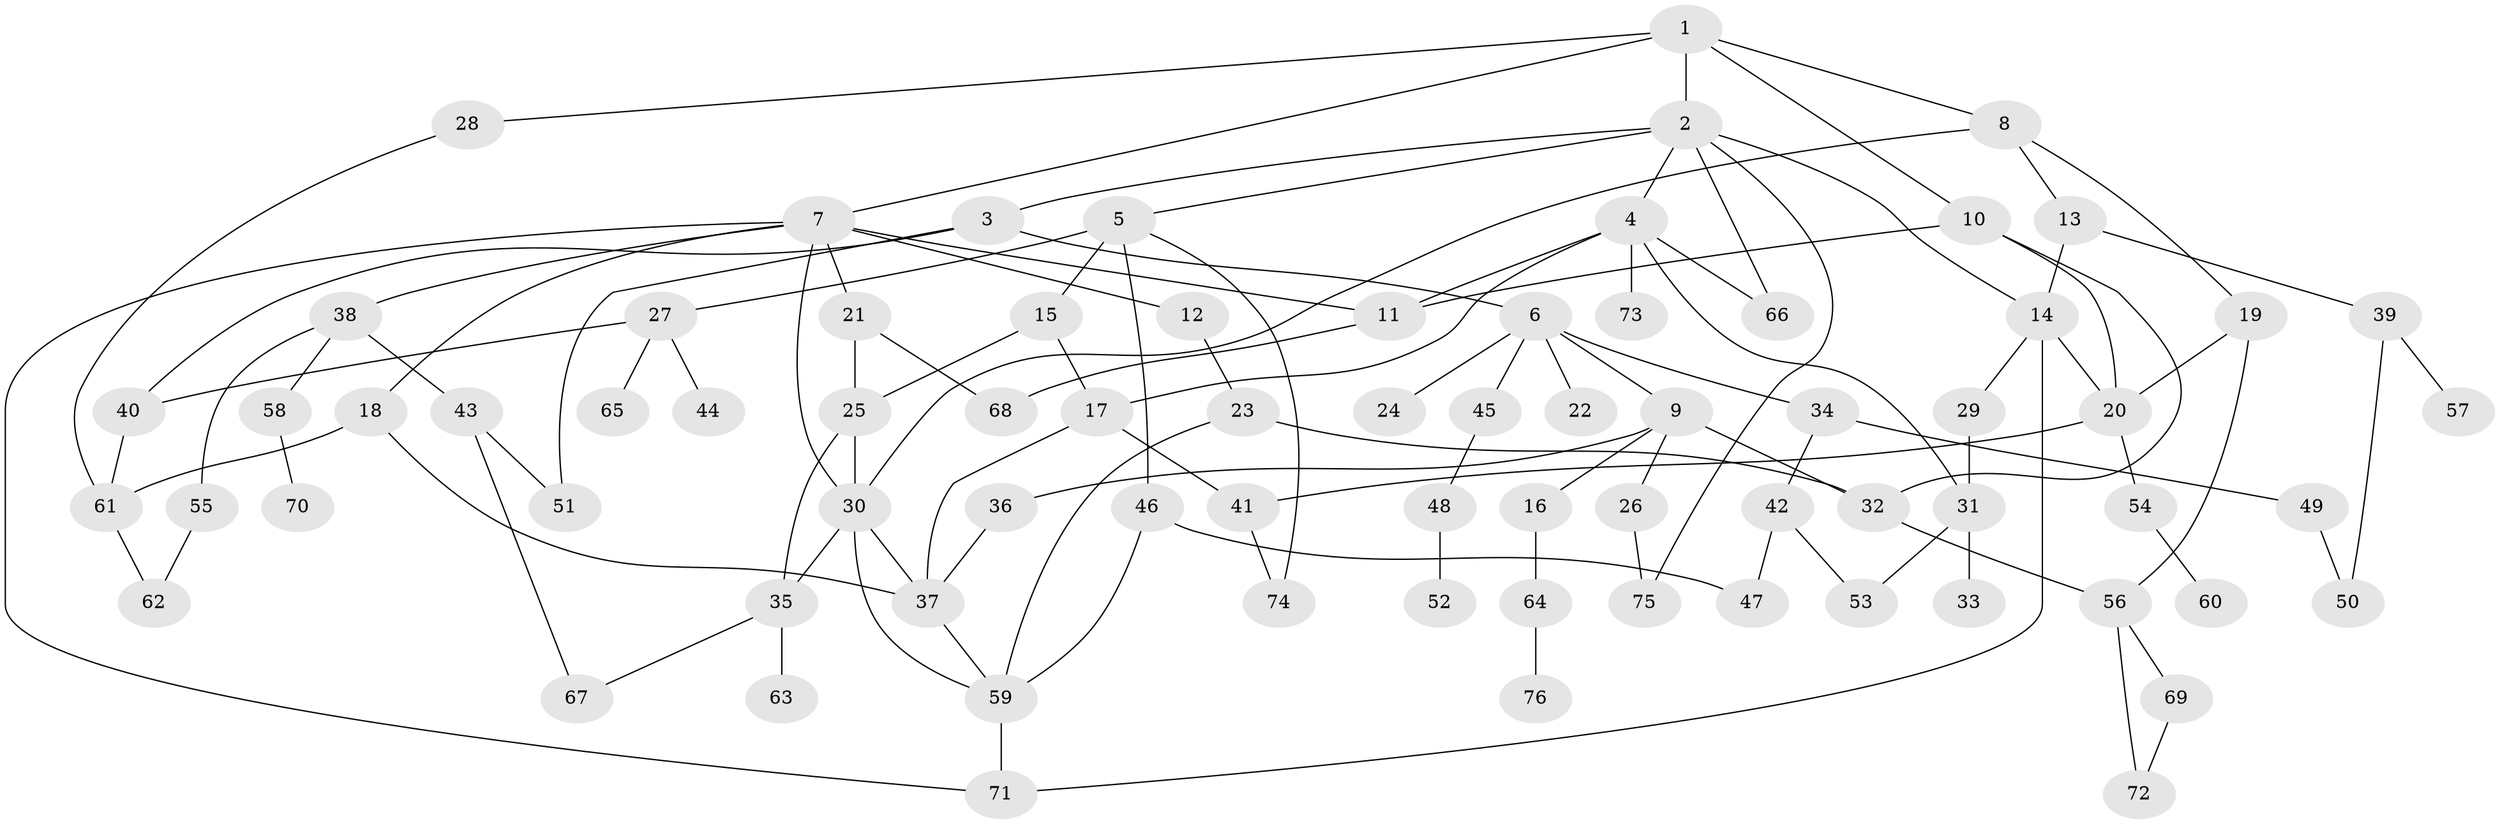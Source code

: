 // original degree distribution, {5: 0.05555555555555555, 7: 0.027777777777777776, 8: 0.009259259259259259, 4: 0.14814814814814814, 2: 0.3333333333333333, 6: 0.009259259259259259, 3: 0.2222222222222222, 1: 0.19444444444444445}
// Generated by graph-tools (version 1.1) at 2025/48/03/04/25 22:48:47]
// undirected, 76 vertices, 112 edges
graph export_dot {
  node [color=gray90,style=filled];
  1;
  2;
  3;
  4;
  5;
  6;
  7;
  8;
  9;
  10;
  11;
  12;
  13;
  14;
  15;
  16;
  17;
  18;
  19;
  20;
  21;
  22;
  23;
  24;
  25;
  26;
  27;
  28;
  29;
  30;
  31;
  32;
  33;
  34;
  35;
  36;
  37;
  38;
  39;
  40;
  41;
  42;
  43;
  44;
  45;
  46;
  47;
  48;
  49;
  50;
  51;
  52;
  53;
  54;
  55;
  56;
  57;
  58;
  59;
  60;
  61;
  62;
  63;
  64;
  65;
  66;
  67;
  68;
  69;
  70;
  71;
  72;
  73;
  74;
  75;
  76;
  1 -- 2 [weight=1.0];
  1 -- 7 [weight=1.0];
  1 -- 8 [weight=1.0];
  1 -- 10 [weight=1.0];
  1 -- 28 [weight=1.0];
  2 -- 3 [weight=1.0];
  2 -- 4 [weight=1.0];
  2 -- 5 [weight=1.0];
  2 -- 14 [weight=1.0];
  2 -- 66 [weight=1.0];
  2 -- 75 [weight=1.0];
  3 -- 6 [weight=1.0];
  3 -- 40 [weight=1.0];
  3 -- 51 [weight=1.0];
  4 -- 11 [weight=2.0];
  4 -- 17 [weight=1.0];
  4 -- 31 [weight=1.0];
  4 -- 66 [weight=1.0];
  4 -- 73 [weight=1.0];
  5 -- 15 [weight=1.0];
  5 -- 27 [weight=1.0];
  5 -- 46 [weight=1.0];
  5 -- 74 [weight=1.0];
  6 -- 9 [weight=1.0];
  6 -- 22 [weight=1.0];
  6 -- 24 [weight=1.0];
  6 -- 34 [weight=1.0];
  6 -- 45 [weight=1.0];
  7 -- 11 [weight=1.0];
  7 -- 12 [weight=1.0];
  7 -- 18 [weight=1.0];
  7 -- 21 [weight=1.0];
  7 -- 30 [weight=1.0];
  7 -- 38 [weight=1.0];
  7 -- 71 [weight=1.0];
  8 -- 13 [weight=1.0];
  8 -- 19 [weight=1.0];
  8 -- 30 [weight=1.0];
  9 -- 16 [weight=1.0];
  9 -- 26 [weight=1.0];
  9 -- 32 [weight=1.0];
  9 -- 36 [weight=1.0];
  10 -- 11 [weight=1.0];
  10 -- 20 [weight=1.0];
  10 -- 32 [weight=1.0];
  11 -- 68 [weight=1.0];
  12 -- 23 [weight=1.0];
  13 -- 14 [weight=1.0];
  13 -- 39 [weight=1.0];
  14 -- 20 [weight=1.0];
  14 -- 29 [weight=1.0];
  14 -- 71 [weight=1.0];
  15 -- 17 [weight=1.0];
  15 -- 25 [weight=1.0];
  16 -- 64 [weight=1.0];
  17 -- 37 [weight=1.0];
  17 -- 41 [weight=1.0];
  18 -- 37 [weight=1.0];
  18 -- 61 [weight=1.0];
  19 -- 20 [weight=1.0];
  19 -- 56 [weight=1.0];
  20 -- 41 [weight=1.0];
  20 -- 54 [weight=1.0];
  21 -- 25 [weight=1.0];
  21 -- 68 [weight=1.0];
  23 -- 32 [weight=1.0];
  23 -- 59 [weight=1.0];
  25 -- 30 [weight=1.0];
  25 -- 35 [weight=1.0];
  26 -- 75 [weight=1.0];
  27 -- 40 [weight=1.0];
  27 -- 44 [weight=1.0];
  27 -- 65 [weight=1.0];
  28 -- 61 [weight=1.0];
  29 -- 31 [weight=1.0];
  30 -- 35 [weight=1.0];
  30 -- 37 [weight=1.0];
  30 -- 59 [weight=1.0];
  31 -- 33 [weight=1.0];
  31 -- 53 [weight=1.0];
  32 -- 56 [weight=1.0];
  34 -- 42 [weight=1.0];
  34 -- 49 [weight=1.0];
  35 -- 63 [weight=1.0];
  35 -- 67 [weight=1.0];
  36 -- 37 [weight=1.0];
  37 -- 59 [weight=1.0];
  38 -- 43 [weight=1.0];
  38 -- 55 [weight=1.0];
  38 -- 58 [weight=1.0];
  39 -- 50 [weight=1.0];
  39 -- 57 [weight=1.0];
  40 -- 61 [weight=1.0];
  41 -- 74 [weight=1.0];
  42 -- 47 [weight=1.0];
  42 -- 53 [weight=1.0];
  43 -- 51 [weight=1.0];
  43 -- 67 [weight=1.0];
  45 -- 48 [weight=1.0];
  46 -- 47 [weight=1.0];
  46 -- 59 [weight=1.0];
  48 -- 52 [weight=1.0];
  49 -- 50 [weight=1.0];
  54 -- 60 [weight=1.0];
  55 -- 62 [weight=1.0];
  56 -- 69 [weight=1.0];
  56 -- 72 [weight=1.0];
  58 -- 70 [weight=1.0];
  59 -- 71 [weight=1.0];
  61 -- 62 [weight=1.0];
  64 -- 76 [weight=1.0];
  69 -- 72 [weight=1.0];
}

